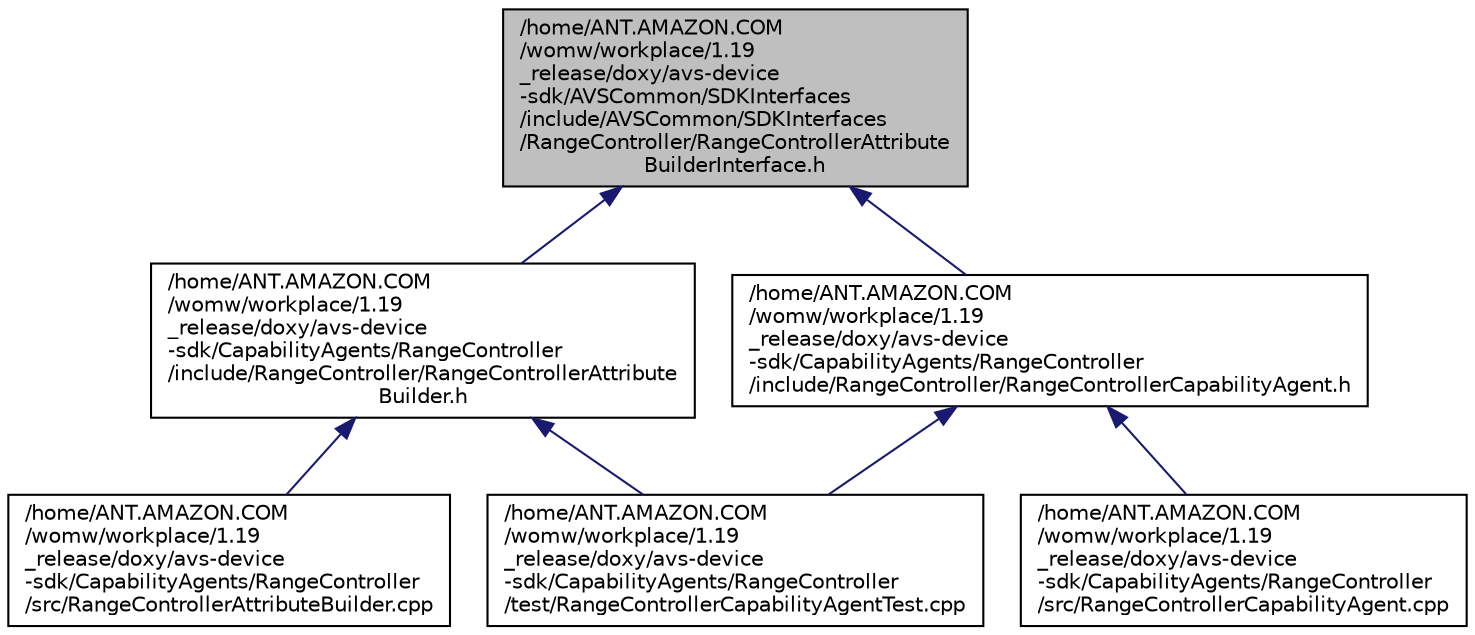 digraph "/home/ANT.AMAZON.COM/womw/workplace/1.19_release/doxy/avs-device-sdk/AVSCommon/SDKInterfaces/include/AVSCommon/SDKInterfaces/RangeController/RangeControllerAttributeBuilderInterface.h"
{
  edge [fontname="Helvetica",fontsize="10",labelfontname="Helvetica",labelfontsize="10"];
  node [fontname="Helvetica",fontsize="10",shape=record];
  Node33 [label="/home/ANT.AMAZON.COM\l/womw/workplace/1.19\l_release/doxy/avs-device\l-sdk/AVSCommon/SDKInterfaces\l/include/AVSCommon/SDKInterfaces\l/RangeController/RangeControllerAttribute\lBuilderInterface.h",height=0.2,width=0.4,color="black", fillcolor="grey75", style="filled", fontcolor="black"];
  Node33 -> Node34 [dir="back",color="midnightblue",fontsize="10",style="solid",fontname="Helvetica"];
  Node34 [label="/home/ANT.AMAZON.COM\l/womw/workplace/1.19\l_release/doxy/avs-device\l-sdk/CapabilityAgents/RangeController\l/include/RangeController/RangeControllerAttribute\lBuilder.h",height=0.2,width=0.4,color="black", fillcolor="white", style="filled",URL="$_range_controller_attribute_builder_8h.html"];
  Node34 -> Node35 [dir="back",color="midnightblue",fontsize="10",style="solid",fontname="Helvetica"];
  Node35 [label="/home/ANT.AMAZON.COM\l/womw/workplace/1.19\l_release/doxy/avs-device\l-sdk/CapabilityAgents/RangeController\l/src/RangeControllerAttributeBuilder.cpp",height=0.2,width=0.4,color="black", fillcolor="white", style="filled",URL="$_range_controller_attribute_builder_8cpp.html"];
  Node34 -> Node36 [dir="back",color="midnightblue",fontsize="10",style="solid",fontname="Helvetica"];
  Node36 [label="/home/ANT.AMAZON.COM\l/womw/workplace/1.19\l_release/doxy/avs-device\l-sdk/CapabilityAgents/RangeController\l/test/RangeControllerCapabilityAgentTest.cpp",height=0.2,width=0.4,color="black", fillcolor="white", style="filled",URL="$_range_controller_capability_agent_test_8cpp.html"];
  Node33 -> Node37 [dir="back",color="midnightblue",fontsize="10",style="solid",fontname="Helvetica"];
  Node37 [label="/home/ANT.AMAZON.COM\l/womw/workplace/1.19\l_release/doxy/avs-device\l-sdk/CapabilityAgents/RangeController\l/include/RangeController/RangeControllerCapabilityAgent.h",height=0.2,width=0.4,color="black", fillcolor="white", style="filled",URL="$_range_controller_capability_agent_8h.html"];
  Node37 -> Node38 [dir="back",color="midnightblue",fontsize="10",style="solid",fontname="Helvetica"];
  Node38 [label="/home/ANT.AMAZON.COM\l/womw/workplace/1.19\l_release/doxy/avs-device\l-sdk/CapabilityAgents/RangeController\l/src/RangeControllerCapabilityAgent.cpp",height=0.2,width=0.4,color="black", fillcolor="white", style="filled",URL="$_range_controller_capability_agent_8cpp.html"];
  Node37 -> Node36 [dir="back",color="midnightblue",fontsize="10",style="solid",fontname="Helvetica"];
}
